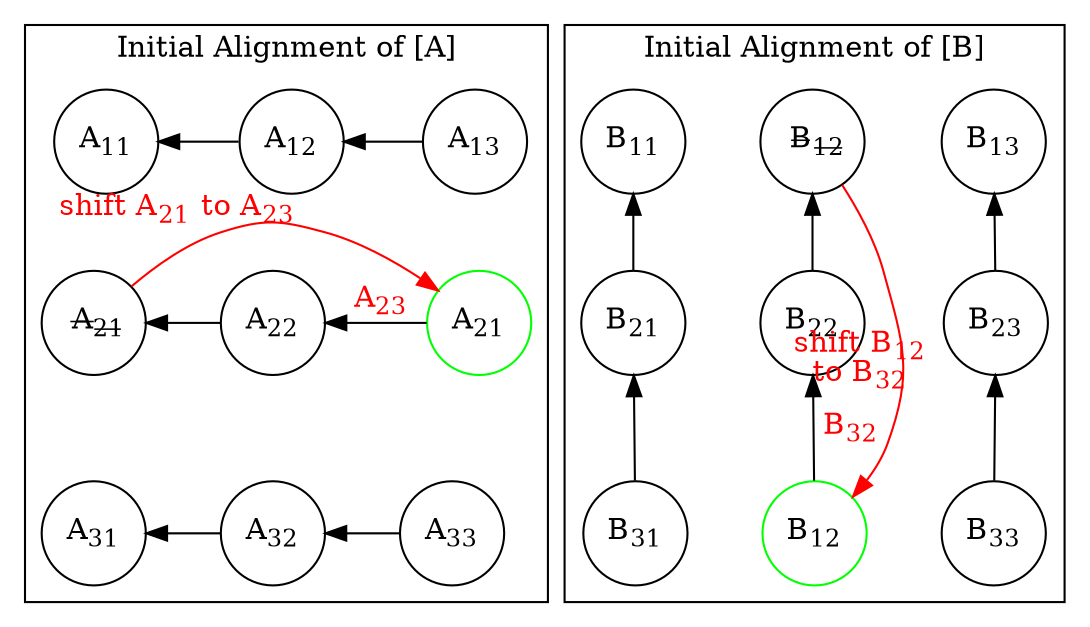 digraph G { 
// splines="line";
  node [shape=circle,
      fixedsize=true, # don't allow nodes to change sizes dynamically
      width=0.7, nodesep = 0.5, ranksep = 0.5];  
  subgraph cluster_0 {
    nodesep = 0.5;
    //node[ shape = square ];
    edge[dir="back"];//, style = invis];
    a[label = <A<SUB>11</SUB>>];
    b[label = <A<SUB>12</SUB>>];
    c[label = <A<SUB>13</SUB>>];
//    d[label = <A<SUB>21</SUB>>];
    e[label = <A<SUB>22</SUB>>];
//    f[label = <A<SUB>23</SUB>>];
    g[label = <A<SUB>31</SUB>>];
    h[label = <A<SUB>32</SUB>>];
    i[label = <A<SUB>33</SUB>>];
    label = "Initial Alignment of [A]";

    d[label = < <S>A<SUB>21</SUB></S>>];
    f[label = <A<SUB>21</SUB>>, color = green];

    a -> b;
    b -> c;
    a -> d[style=invis];
    c -> f[style=invis];
    f -> d[color = red, xlabel = < <FONT COLOR="red"> shift A<SUB>21</SUB> to A<SUB>23</SUB></FONT>>];
    d -> e;
    e -> f[label = < <FONT COLOR="red">A<SUB>23</SUB></FONT>>];
    d -> g[style=invis];
    
    g -> h;
    h -> i;

    {rank = same; a;b;c}
    {rank = same; d;e;f}
    {rank = same; g;h;i}
  }
  
  subgraph cluster_1 {
    nodesep = 0.5;
    edge [dir="back"];
    a1[label = <B<SUB>11</SUB>>];
//    b1[label = <B<SUB>12</SUB>>];
    c1[label = <B<SUB>13</SUB>>];
    d1[label = <B<SUB>21</SUB>>];
    e1[label = <B<SUB>22</SUB>>];
    f1[label = <B<SUB>23</SUB>>];
    g1[label = <B<SUB>31</SUB>>];
//    h1[label = <B<SUB>32</SUB>>];
    i1[label = <B<SUB>33</SUB>>];
    label = "Initial Alignment of [B]"
    
    b1[label = < <S>B<SUB>12</SUB></S>>];
    h1[label = <B<SUB>12</SUB>>, color = green]

    c1 -> f1;
    f1 -> i1;
    b1 -> e1;
    e1 -> h1[label = < <FONT COLOR="red">B<SUB>32</SUB></FONT>>];
    h1 -> b1[color = red, xlabel = < <FONT COLOR="red">shift B<SUB>12</SUB> <br/>to B<SUB>32</SUB></FONT>>];

    a1 -> b1[style=invis];
    b1 -> c1[style=invis];
    a1 -> d1;
    d1 -> e1[style=invis];
    e1 -> f1[style=invis];
    d1 -> g1;
    g1 -> h1[style=invis];
    h1 -> i1[style=invis];
    {rank = same; a1;b1;c1}
    {rank = same; d1;e1;f1}
    {rank = same; g1;h1;i1}
  }
  
} 

